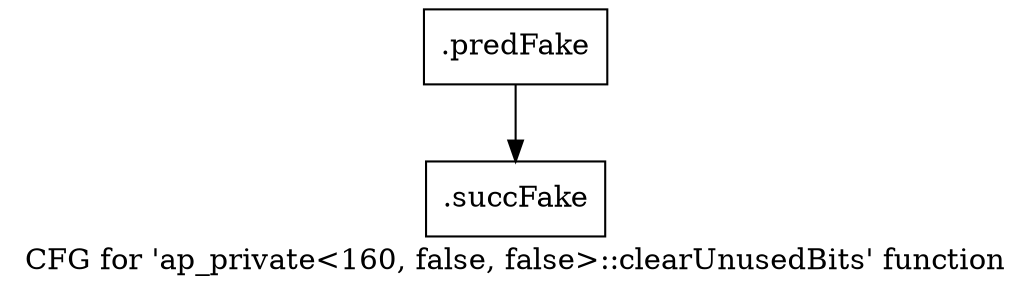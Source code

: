 digraph "CFG for 'ap_private\<160, false, false\>::clearUnusedBits' function" {
	label="CFG for 'ap_private\<160, false, false\>::clearUnusedBits' function";

	Node0x587e890 [shape=record,filename="",linenumber="",label="{.predFake}"];
	Node0x587e890 -> Node0x6089580[ callList="" memoryops="" filename="/mnt/xilinx/Vitis_HLS/2021.2/include/etc/ap_private.h" execusionnum="129"];
	Node0x6089580 [shape=record,filename="/mnt/xilinx/Vitis_HLS/2021.2/include/etc/ap_private.h",linenumber="3546",label="{.succFake}"];
}
